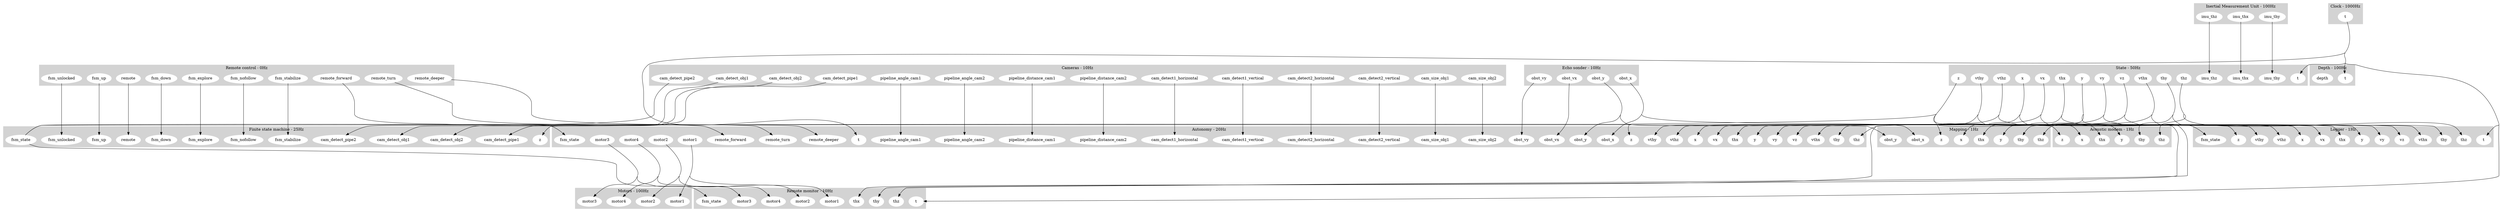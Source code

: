 digraph links {
	concentrate=true;
	subgraph cluster_1 {
		label = "Acoustic modem - 1Hz";
		style=filled;
		color=lightgrey;
		node [style=filled,color=white];
		2 [label = "thx"];
		3 [label = "thy"];
		4 [label = "thz"];
		5 [label = "x"];
		6 [label = "y"];
		7 [label = "z"];
	}
	subgraph cluster_8 {
		label = "Autonomy - 20Hz";
		style=filled;
		color=lightgrey;
		node [style=filled,color=white];
		9 [label = "cam_detect1_horizontal"];
		10 [label = "cam_detect1_vertical"];
		11 [label = "cam_detect2_horizontal"];
		12 [label = "cam_detect2_vertical"];
		13 [label = "cam_size_obj1"];
		14 [label = "cam_size_obj2"];
		15 [label = "fsm_state"];
		16 [label = "obst_vx"];
		17 [label = "obst_vy"];
		18 [label = "obst_x"];
		19 [label = "obst_y"];
		20 [label = "pipeline_angle_cam1"];
		21 [label = "pipeline_angle_cam2"];
		22 [label = "pipeline_distance_cam1"];
		23 [label = "pipeline_distance_cam2"];
		24 [label = "remote_deeper"];
		25 [label = "remote_forward"];
		26 [label = "remote_turn"];
		27 [label = "t"];
		28 [label = "thx"];
		29 [label = "thy"];
		30 [label = "thz"];
		31 [label = "vthx"];
		32 [label = "vthy"];
		33 [label = "vthz"];
		34 [label = "vx"];
		35 [label = "vy"];
		36 [label = "vz"];
		37 [label = "x"];
		38 [label = "y"];
		39 [label = "z"];
		40 [label = "motor1"];
		41 [label = "motor2"];
		42 [label = "motor3"];
		43 [label = "motor4"];
	}
	subgraph cluster_44 {
		label = "Cameras - 10Hz";
		style=filled;
		color=lightgrey;
		node [style=filled,color=white];
		45 [label = "cam_detect1_horizontal"];
		46 [label = "cam_detect1_vertical"];
		47 [label = "cam_detect2_horizontal"];
		48 [label = "cam_detect2_vertical"];
		49 [label = "cam_detect_obj1"];
		50 [label = "cam_detect_obj2"];
		51 [label = "cam_detect_pipe1"];
		52 [label = "cam_detect_pipe2"];
		53 [label = "cam_size_obj1"];
		54 [label = "cam_size_obj2"];
		55 [label = "pipeline_angle_cam1"];
		56 [label = "pipeline_angle_cam2"];
		57 [label = "pipeline_distance_cam1"];
		58 [label = "pipeline_distance_cam2"];
	}
	subgraph cluster_59 {
		label = "Clock - 1000Hz";
		style=filled;
		color=lightgrey;
		node [style=filled,color=white];
		60 [label = "t"];
	}
	subgraph cluster_61 {
		label = "Depth - 100Hz";
		style=filled;
		color=lightgrey;
		node [style=filled,color=white];
		62 [label = "t"];
		63 [label = "depth"];
	}
	subgraph cluster_64 {
		label = "Echo sonder - 10Hz";
		style=filled;
		color=lightgrey;
		node [style=filled,color=white];
		65 [label = "obst_vx"];
		66 [label = "obst_vy"];
		67 [label = "obst_x"];
		68 [label = "obst_y"];
	}
	subgraph cluster_69 {
		label = "I2C - 100Hz";
		style=filled;
		color=lightgrey;
		node [style=filled,color=white];
	}
	subgraph cluster_70 {
		label = "Inertial Measurement Unit - 100Hz";
		style=filled;
		color=lightgrey;
		node [style=filled,color=white];
		71 [label = "imu_thx"];
		72 [label = "imu_thy"];
		73 [label = "imu_thz"];
	}
	subgraph cluster_74 {
		label = "Logger - 1Hz";
		style=filled;
		color=lightgrey;
		node [style=filled,color=white];
		75 [label = "fsm_state"];
		76 [label = "t"];
		77 [label = "thx"];
		78 [label = "thy"];
		79 [label = "thz"];
		80 [label = "vthx"];
		81 [label = "vthy"];
		82 [label = "vthz"];
		83 [label = "vx"];
		84 [label = "vy"];
		85 [label = "vz"];
		86 [label = "x"];
		87 [label = "y"];
		88 [label = "z"];
	}
	subgraph cluster_89 {
		label = "Mapping - 1Hz";
		style=filled;
		color=lightgrey;
		node [style=filled,color=white];
		90 [label = "obst_x"];
		91 [label = "obst_y"];
		92 [label = "thx"];
		93 [label = "thy"];
		94 [label = "thz"];
		95 [label = "x"];
		96 [label = "y"];
		97 [label = "z"];
	}
	subgraph cluster_98 {
		label = "Motors - 100Hz";
		style=filled;
		color=lightgrey;
		node [style=filled,color=white];
		99 [label = "motor1"];
		100 [label = "motor2"];
		101 [label = "motor3"];
		102 [label = "motor4"];
	}
	subgraph cluster_103 {
		label = "Remote control - 0Hz";
		style=filled;
		color=lightgrey;
		node [style=filled,color=white];
		104 [label = "fsm_down"];
		105 [label = "fsm_explore"];
		106 [label = "fsm_nofollow"];
		107 [label = "fsm_stabilize"];
		108 [label = "fsm_unlocked"];
		109 [label = "fsm_up"];
		110 [label = "remote"];
		111 [label = "remote_deeper"];
		112 [label = "remote_forward"];
		113 [label = "remote_turn"];
	}
	subgraph cluster_114 {
		label = "Remote monitor - 10Hz";
		style=filled;
		color=lightgrey;
		node [style=filled,color=white];
		115 [label = "fsm_state"];
		116 [label = "motor1"];
		117 [label = "motor2"];
		118 [label = "motor3"];
		119 [label = "motor4"];
		120 [label = "t"];
		121 [label = "thx"];
		122 [label = "thy"];
		123 [label = "thz"];
	}
	subgraph cluster_124 {
		label = "State - 50Hz";
		style=filled;
		color=lightgrey;
		node [style=filled,color=white];
		125 [label = "imu_thx"];
		126 [label = "imu_thy"];
		127 [label = "imu_thz"];
		128 [label = "t"];
		129 [label = "thx"];
		130 [label = "thy"];
		131 [label = "thz"];
		132 [label = "vthx"];
		133 [label = "vthy"];
		134 [label = "vthz"];
		135 [label = "vx"];
		136 [label = "vy"];
		137 [label = "vz"];
		138 [label = "x"];
		139 [label = "y"];
		140 [label = "z"];
	}
	subgraph cluster_141 {
		label = "Finite state machine - 25Hz";
		style=filled;
		color=lightgrey;
		node [style=filled,color=white];
		142 [label = "cam_detect_obj1"];
		143 [label = "cam_detect_obj2"];
		144 [label = "cam_detect_pipe1"];
		145 [label = "cam_detect_pipe2"];
		146 [label = "fsm_down"];
		147 [label = "fsm_explore"];
		148 [label = "fsm_nofollow"];
		149 [label = "fsm_stabilize"];
		150 [label = "fsm_unlocked"];
		151 [label = "fsm_up"];
		152 [label = "remote"];
		153 [label = "z"];
		154 [label = "fsm_state"];
	}
	45->9 [minlen=5];
	46->10 [minlen=5];
	47->11 [minlen=5];
	48->12 [minlen=5];
	49->142 [minlen=5];
	50->143 [minlen=5];
	51->144 [minlen=5];
	52->145 [minlen=5];
	53->13 [minlen=5];
	54->14 [minlen=5];
	104->146 [minlen=5];
	105->147 [minlen=5];
	106->148 [minlen=5];
	107->149 [minlen=5];
	154->15 [minlen=5];
	154->75 [minlen=5];
	154->115 [minlen=5];
	108->150 [minlen=5];
	109->151 [minlen=5];
	71->125 [minlen=5];
	72->126 [minlen=5];
	73->127 [minlen=5];
	40->99 [minlen=5];
	40->116 [minlen=5];
	41->100 [minlen=5];
	41->117 [minlen=5];
	42->101 [minlen=5];
	42->118 [minlen=5];
	43->102 [minlen=5];
	43->119 [minlen=5];
	65->16 [minlen=5];
	66->17 [minlen=5];
	67->18 [minlen=5];
	67->90 [minlen=5];
	68->19 [minlen=5];
	68->91 [minlen=5];
	55->20 [minlen=5];
	56->21 [minlen=5];
	57->22 [minlen=5];
	58->23 [minlen=5];
	110->152 [minlen=5];
	111->24 [minlen=5];
	112->25 [minlen=5];
	113->26 [minlen=5];
	60->27 [minlen=5];
	60->62 [minlen=5];
	60->76 [minlen=5];
	60->120 [minlen=5];
	60->128 [minlen=5];
	129->2 [minlen=5];
	129->28 [minlen=5];
	129->77 [minlen=5];
	129->92 [minlen=5];
	129->121 [minlen=5];
	130->3 [minlen=5];
	130->29 [minlen=5];
	130->78 [minlen=5];
	130->93 [minlen=5];
	130->122 [minlen=5];
	131->4 [minlen=5];
	131->30 [minlen=5];
	131->79 [minlen=5];
	131->94 [minlen=5];
	131->123 [minlen=5];
	132->31 [minlen=5];
	132->80 [minlen=5];
	133->32 [minlen=5];
	133->81 [minlen=5];
	134->33 [minlen=5];
	134->82 [minlen=5];
	135->34 [minlen=5];
	135->83 [minlen=5];
	136->35 [minlen=5];
	136->84 [minlen=5];
	137->36 [minlen=5];
	137->85 [minlen=5];
	138->5 [minlen=5];
	138->37 [minlen=5];
	138->86 [minlen=5];
	138->95 [minlen=5];
	139->6 [minlen=5];
	139->38 [minlen=5];
	139->87 [minlen=5];
	139->96 [minlen=5];
	140->7 [minlen=5];
	140->39 [minlen=5];
	140->88 [minlen=5];
	140->97 [minlen=5];
	140->153 [minlen=5];
}
